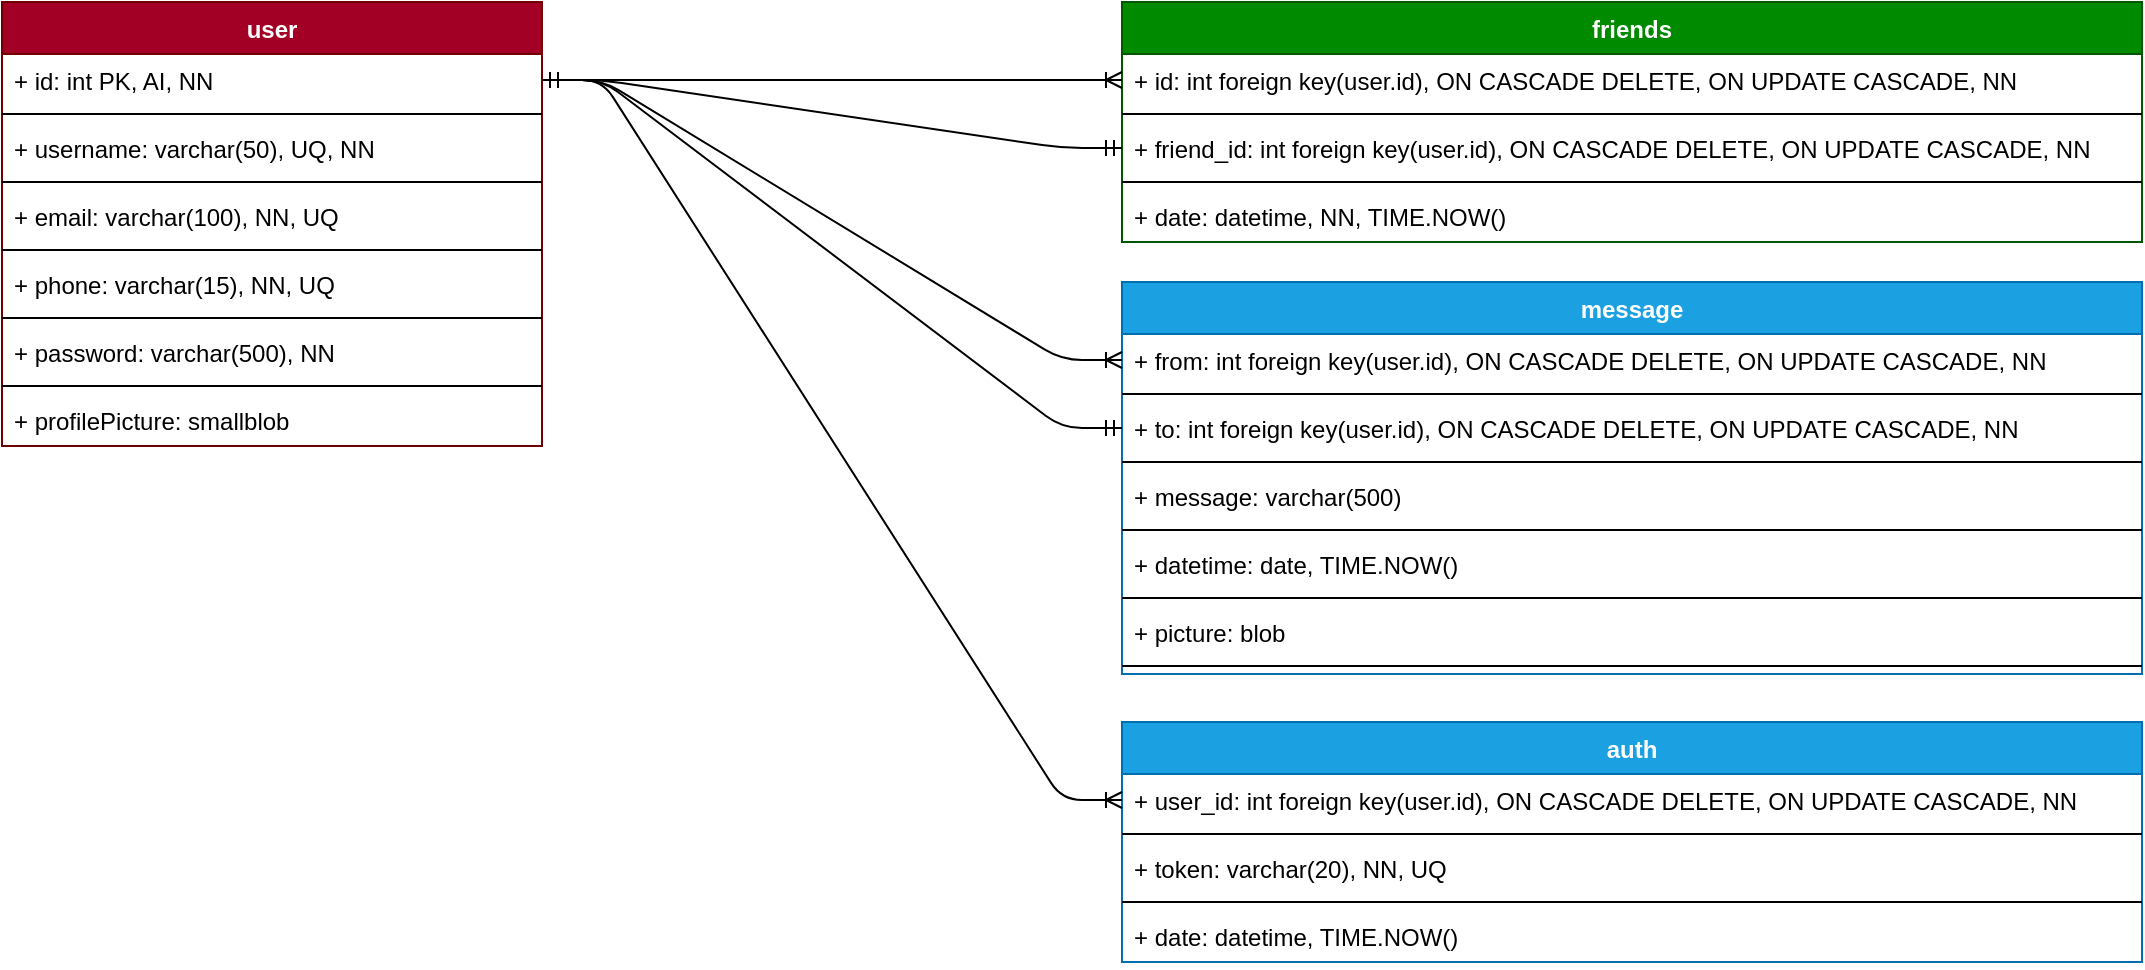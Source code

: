 <mxfile version="14.5.1" type="device"><diagram id="z9KqkHIASBmrwXzQwmfz" name="Page-1"><mxGraphModel dx="1422" dy="822" grid="1" gridSize="10" guides="1" tooltips="1" connect="1" arrows="1" fold="1" page="1" pageScale="1" pageWidth="850" pageHeight="1100" math="0" shadow="0"><root><mxCell id="0"/><mxCell id="1" parent="0"/><mxCell id="UNdPOp5WZqFR6nAGKUIg-10" value="user" style="swimlane;fontStyle=1;align=center;verticalAlign=top;childLayout=stackLayout;horizontal=1;startSize=26;horizontalStack=0;resizeParent=1;resizeParentMax=0;resizeLast=0;collapsible=1;marginBottom=0;fillColor=#a20025;strokeColor=#6F0000;fontColor=#ffffff;" vertex="1" parent="1"><mxGeometry x="90" y="420" width="270" height="222" as="geometry"/></mxCell><mxCell id="UNdPOp5WZqFR6nAGKUIg-11" value="+ id: int PK, AI, NN" style="text;strokeColor=none;fillColor=none;align=left;verticalAlign=top;spacingLeft=4;spacingRight=4;overflow=hidden;rotatable=0;points=[[0,0.5],[1,0.5]];portConstraint=eastwest;" vertex="1" parent="UNdPOp5WZqFR6nAGKUIg-10"><mxGeometry y="26" width="270" height="26" as="geometry"/></mxCell><mxCell id="UNdPOp5WZqFR6nAGKUIg-12" value="" style="line;strokeWidth=1;fillColor=none;align=left;verticalAlign=middle;spacingTop=-1;spacingLeft=3;spacingRight=3;rotatable=0;labelPosition=right;points=[];portConstraint=eastwest;" vertex="1" parent="UNdPOp5WZqFR6nAGKUIg-10"><mxGeometry y="52" width="270" height="8" as="geometry"/></mxCell><mxCell id="UNdPOp5WZqFR6nAGKUIg-13" value="+ username: varchar(50), UQ, NN" style="text;strokeColor=none;fillColor=none;align=left;verticalAlign=top;spacingLeft=4;spacingRight=4;overflow=hidden;rotatable=0;points=[[0,0.5],[1,0.5]];portConstraint=eastwest;" vertex="1" parent="UNdPOp5WZqFR6nAGKUIg-10"><mxGeometry y="60" width="270" height="26" as="geometry"/></mxCell><mxCell id="UNdPOp5WZqFR6nAGKUIg-23" value="" style="line;strokeWidth=1;fillColor=none;align=left;verticalAlign=middle;spacingTop=-1;spacingLeft=3;spacingRight=3;rotatable=0;labelPosition=right;points=[];portConstraint=eastwest;" vertex="1" parent="UNdPOp5WZqFR6nAGKUIg-10"><mxGeometry y="86" width="270" height="8" as="geometry"/></mxCell><mxCell id="UNdPOp5WZqFR6nAGKUIg-21" value="+ email: varchar(100), NN, UQ" style="text;strokeColor=none;fillColor=none;align=left;verticalAlign=top;spacingLeft=4;spacingRight=4;overflow=hidden;rotatable=0;points=[[0,0.5],[1,0.5]];portConstraint=eastwest;" vertex="1" parent="UNdPOp5WZqFR6nAGKUIg-10"><mxGeometry y="94" width="270" height="26" as="geometry"/></mxCell><mxCell id="UNdPOp5WZqFR6nAGKUIg-16" value="" style="line;strokeWidth=1;fillColor=none;align=left;verticalAlign=middle;spacingTop=-1;spacingLeft=3;spacingRight=3;rotatable=0;labelPosition=right;points=[];portConstraint=eastwest;" vertex="1" parent="UNdPOp5WZqFR6nAGKUIg-10"><mxGeometry y="120" width="270" height="8" as="geometry"/></mxCell><mxCell id="UNdPOp5WZqFR6nAGKUIg-25" value="+ phone: varchar(15), NN, UQ" style="text;strokeColor=none;fillColor=none;align=left;verticalAlign=top;spacingLeft=4;spacingRight=4;overflow=hidden;rotatable=0;points=[[0,0.5],[1,0.5]];portConstraint=eastwest;" vertex="1" parent="UNdPOp5WZqFR6nAGKUIg-10"><mxGeometry y="128" width="270" height="26" as="geometry"/></mxCell><mxCell id="UNdPOp5WZqFR6nAGKUIg-24" value="" style="line;strokeWidth=1;fillColor=none;align=left;verticalAlign=middle;spacingTop=-1;spacingLeft=3;spacingRight=3;rotatable=0;labelPosition=right;points=[];portConstraint=eastwest;" vertex="1" parent="UNdPOp5WZqFR6nAGKUIg-10"><mxGeometry y="154" width="270" height="8" as="geometry"/></mxCell><mxCell id="UNdPOp5WZqFR6nAGKUIg-15" value="+ password: varchar(500), NN" style="text;strokeColor=none;fillColor=none;align=left;verticalAlign=top;spacingLeft=4;spacingRight=4;overflow=hidden;rotatable=0;points=[[0,0.5],[1,0.5]];portConstraint=eastwest;" vertex="1" parent="UNdPOp5WZqFR6nAGKUIg-10"><mxGeometry y="162" width="270" height="26" as="geometry"/></mxCell><mxCell id="UNdPOp5WZqFR6nAGKUIg-20" value="" style="line;strokeWidth=1;fillColor=none;align=left;verticalAlign=middle;spacingTop=-1;spacingLeft=3;spacingRight=3;rotatable=0;labelPosition=right;points=[];portConstraint=eastwest;" vertex="1" parent="UNdPOp5WZqFR6nAGKUIg-10"><mxGeometry y="188" width="270" height="8" as="geometry"/></mxCell><mxCell id="UNdPOp5WZqFR6nAGKUIg-19" value="+ profilePicture: smallblob" style="text;strokeColor=none;fillColor=none;align=left;verticalAlign=top;spacingLeft=4;spacingRight=4;overflow=hidden;rotatable=0;points=[[0,0.5],[1,0.5]];portConstraint=eastwest;" vertex="1" parent="UNdPOp5WZqFR6nAGKUIg-10"><mxGeometry y="196" width="270" height="26" as="geometry"/></mxCell><mxCell id="UNdPOp5WZqFR6nAGKUIg-26" value="friends" style="swimlane;fontStyle=1;align=center;verticalAlign=top;childLayout=stackLayout;horizontal=1;startSize=26;horizontalStack=0;resizeParent=1;resizeParentMax=0;resizeLast=0;collapsible=1;marginBottom=0;fillColor=#008a00;strokeColor=#005700;fontColor=#ffffff;" vertex="1" parent="1"><mxGeometry x="650" y="420" width="510" height="120" as="geometry"/></mxCell><mxCell id="UNdPOp5WZqFR6nAGKUIg-27" value="+ id: int foreign key(user.id), ON CASCADE DELETE, ON UPDATE CASCADE, NN" style="text;strokeColor=none;fillColor=none;align=left;verticalAlign=top;spacingLeft=4;spacingRight=4;overflow=hidden;rotatable=0;points=[[0,0.5],[1,0.5]];portConstraint=eastwest;" vertex="1" parent="UNdPOp5WZqFR6nAGKUIg-26"><mxGeometry y="26" width="510" height="26" as="geometry"/></mxCell><mxCell id="UNdPOp5WZqFR6nAGKUIg-28" value="" style="line;strokeWidth=1;fillColor=none;align=left;verticalAlign=middle;spacingTop=-1;spacingLeft=3;spacingRight=3;rotatable=0;labelPosition=right;points=[];portConstraint=eastwest;" vertex="1" parent="UNdPOp5WZqFR6nAGKUIg-26"><mxGeometry y="52" width="510" height="8" as="geometry"/></mxCell><mxCell id="UNdPOp5WZqFR6nAGKUIg-29" value="+ friend_id: int foreign key(user.id), ON CASCADE DELETE, ON UPDATE CASCADE, NN" style="text;strokeColor=none;fillColor=none;align=left;verticalAlign=top;spacingLeft=4;spacingRight=4;overflow=hidden;rotatable=0;points=[[0,0.5],[1,0.5]];portConstraint=eastwest;" vertex="1" parent="UNdPOp5WZqFR6nAGKUIg-26"><mxGeometry y="60" width="510" height="26" as="geometry"/></mxCell><mxCell id="UNdPOp5WZqFR6nAGKUIg-30" value="" style="line;strokeWidth=1;fillColor=none;align=left;verticalAlign=middle;spacingTop=-1;spacingLeft=3;spacingRight=3;rotatable=0;labelPosition=right;points=[];portConstraint=eastwest;" vertex="1" parent="UNdPOp5WZqFR6nAGKUIg-26"><mxGeometry y="86" width="510" height="8" as="geometry"/></mxCell><mxCell id="UNdPOp5WZqFR6nAGKUIg-31" value="+ date: datetime, NN, TIME.NOW()" style="text;strokeColor=none;fillColor=none;align=left;verticalAlign=top;spacingLeft=4;spacingRight=4;overflow=hidden;rotatable=0;points=[[0,0.5],[1,0.5]];portConstraint=eastwest;" vertex="1" parent="UNdPOp5WZqFR6nAGKUIg-26"><mxGeometry y="94" width="510" height="26" as="geometry"/></mxCell><mxCell id="UNdPOp5WZqFR6nAGKUIg-41" value="message" style="swimlane;fontStyle=1;align=center;verticalAlign=top;childLayout=stackLayout;horizontal=1;startSize=26;horizontalStack=0;resizeParent=1;resizeParentMax=0;resizeLast=0;collapsible=1;marginBottom=0;fillColor=#1ba1e2;strokeColor=#006EAF;fontColor=#ffffff;" vertex="1" parent="1"><mxGeometry x="650" y="560" width="510" height="196" as="geometry"/></mxCell><mxCell id="UNdPOp5WZqFR6nAGKUIg-44" value="+ from: int foreign key(user.id), ON CASCADE DELETE, ON UPDATE CASCADE, NN" style="text;strokeColor=none;fillColor=none;align=left;verticalAlign=top;spacingLeft=4;spacingRight=4;overflow=hidden;rotatable=0;points=[[0,0.5],[1,0.5]];portConstraint=eastwest;" vertex="1" parent="UNdPOp5WZqFR6nAGKUIg-41"><mxGeometry y="26" width="510" height="26" as="geometry"/></mxCell><mxCell id="UNdPOp5WZqFR6nAGKUIg-45" value="" style="line;strokeWidth=1;fillColor=none;align=left;verticalAlign=middle;spacingTop=-1;spacingLeft=3;spacingRight=3;rotatable=0;labelPosition=right;points=[];portConstraint=eastwest;" vertex="1" parent="UNdPOp5WZqFR6nAGKUIg-41"><mxGeometry y="52" width="510" height="8" as="geometry"/></mxCell><mxCell id="UNdPOp5WZqFR6nAGKUIg-46" value="+ to: int foreign key(user.id), ON CASCADE DELETE, ON UPDATE CASCADE, NN" style="text;strokeColor=none;fillColor=none;align=left;verticalAlign=top;spacingLeft=4;spacingRight=4;overflow=hidden;rotatable=0;points=[[0,0.5],[1,0.5]];portConstraint=eastwest;" vertex="1" parent="UNdPOp5WZqFR6nAGKUIg-41"><mxGeometry y="60" width="510" height="26" as="geometry"/></mxCell><mxCell id="UNdPOp5WZqFR6nAGKUIg-47" value="" style="line;strokeWidth=1;fillColor=none;align=left;verticalAlign=middle;spacingTop=-1;spacingLeft=3;spacingRight=3;rotatable=0;labelPosition=right;points=[];portConstraint=eastwest;" vertex="1" parent="UNdPOp5WZqFR6nAGKUIg-41"><mxGeometry y="86" width="510" height="8" as="geometry"/></mxCell><mxCell id="UNdPOp5WZqFR6nAGKUIg-48" value="+ message: varchar(500)" style="text;strokeColor=none;fillColor=none;align=left;verticalAlign=top;spacingLeft=4;spacingRight=4;overflow=hidden;rotatable=0;points=[[0,0.5],[1,0.5]];portConstraint=eastwest;" vertex="1" parent="UNdPOp5WZqFR6nAGKUIg-41"><mxGeometry y="94" width="510" height="26" as="geometry"/></mxCell><mxCell id="UNdPOp5WZqFR6nAGKUIg-49" value="" style="line;strokeWidth=1;fillColor=none;align=left;verticalAlign=middle;spacingTop=-1;spacingLeft=3;spacingRight=3;rotatable=0;labelPosition=right;points=[];portConstraint=eastwest;" vertex="1" parent="UNdPOp5WZqFR6nAGKUIg-41"><mxGeometry y="120" width="510" height="8" as="geometry"/></mxCell><mxCell id="UNdPOp5WZqFR6nAGKUIg-50" value="+ datetime: date, TIME.NOW()" style="text;strokeColor=none;fillColor=none;align=left;verticalAlign=top;spacingLeft=4;spacingRight=4;overflow=hidden;rotatable=0;points=[[0,0.5],[1,0.5]];portConstraint=eastwest;" vertex="1" parent="UNdPOp5WZqFR6nAGKUIg-41"><mxGeometry y="128" width="510" height="26" as="geometry"/></mxCell><mxCell id="UNdPOp5WZqFR6nAGKUIg-51" value="" style="line;strokeWidth=1;fillColor=none;align=left;verticalAlign=middle;spacingTop=-1;spacingLeft=3;spacingRight=3;rotatable=0;labelPosition=right;points=[];portConstraint=eastwest;" vertex="1" parent="UNdPOp5WZqFR6nAGKUIg-41"><mxGeometry y="154" width="510" height="8" as="geometry"/></mxCell><mxCell id="UNdPOp5WZqFR6nAGKUIg-52" value="+ picture: blob" style="text;strokeColor=none;fillColor=none;align=left;verticalAlign=top;spacingLeft=4;spacingRight=4;overflow=hidden;rotatable=0;points=[[0,0.5],[1,0.5]];portConstraint=eastwest;" vertex="1" parent="UNdPOp5WZqFR6nAGKUIg-41"><mxGeometry y="162" width="510" height="26" as="geometry"/></mxCell><mxCell id="UNdPOp5WZqFR6nAGKUIg-53" value="" style="line;strokeWidth=1;fillColor=none;align=left;verticalAlign=middle;spacingTop=-1;spacingLeft=3;spacingRight=3;rotatable=0;labelPosition=right;points=[];portConstraint=eastwest;" vertex="1" parent="UNdPOp5WZqFR6nAGKUIg-41"><mxGeometry y="188" width="510" height="8" as="geometry"/></mxCell><mxCell id="UNdPOp5WZqFR6nAGKUIg-56" value="" style="edgeStyle=entityRelationEdgeStyle;fontSize=12;html=1;endArrow=ERoneToMany;exitX=1;exitY=0.5;exitDx=0;exitDy=0;entryX=0;entryY=0.5;entryDx=0;entryDy=0;" edge="1" parent="1" source="UNdPOp5WZqFR6nAGKUIg-11" target="UNdPOp5WZqFR6nAGKUIg-27"><mxGeometry width="100" height="100" relative="1" as="geometry"><mxPoint x="580" y="680" as="sourcePoint"/><mxPoint x="680" y="580" as="targetPoint"/></mxGeometry></mxCell><mxCell id="UNdPOp5WZqFR6nAGKUIg-57" value="" style="edgeStyle=entityRelationEdgeStyle;fontSize=12;html=1;endArrow=ERmandOne;startArrow=ERmandOne;exitX=1;exitY=0.5;exitDx=0;exitDy=0;entryX=0;entryY=0.5;entryDx=0;entryDy=0;" edge="1" parent="1" source="UNdPOp5WZqFR6nAGKUIg-11" target="UNdPOp5WZqFR6nAGKUIg-29"><mxGeometry width="100" height="100" relative="1" as="geometry"><mxPoint x="580" y="680" as="sourcePoint"/><mxPoint x="680" y="580" as="targetPoint"/></mxGeometry></mxCell><mxCell id="UNdPOp5WZqFR6nAGKUIg-58" value="" style="edgeStyle=entityRelationEdgeStyle;fontSize=12;html=1;endArrow=ERoneToMany;exitX=1;exitY=0.5;exitDx=0;exitDy=0;entryX=0;entryY=0.5;entryDx=0;entryDy=0;" edge="1" parent="1" source="UNdPOp5WZqFR6nAGKUIg-11" target="UNdPOp5WZqFR6nAGKUIg-44"><mxGeometry width="100" height="100" relative="1" as="geometry"><mxPoint x="580" y="680" as="sourcePoint"/><mxPoint x="480" y="610" as="targetPoint"/></mxGeometry></mxCell><mxCell id="UNdPOp5WZqFR6nAGKUIg-59" value="" style="edgeStyle=entityRelationEdgeStyle;fontSize=12;html=1;endArrow=ERmandOne;startArrow=ERmandOne;entryX=0;entryY=0.5;entryDx=0;entryDy=0;exitX=1;exitY=0.5;exitDx=0;exitDy=0;" edge="1" parent="1" source="UNdPOp5WZqFR6nAGKUIg-11" target="UNdPOp5WZqFR6nAGKUIg-46"><mxGeometry width="100" height="100" relative="1" as="geometry"><mxPoint x="580" y="680" as="sourcePoint"/><mxPoint x="680" y="580" as="targetPoint"/></mxGeometry></mxCell><mxCell id="UNdPOp5WZqFR6nAGKUIg-60" value="auth" style="swimlane;fontStyle=1;align=center;verticalAlign=top;childLayout=stackLayout;horizontal=1;startSize=26;horizontalStack=0;resizeParent=1;resizeParentMax=0;resizeLast=0;collapsible=1;marginBottom=0;fillColor=#1ba1e2;strokeColor=#006EAF;fontColor=#ffffff;" vertex="1" parent="1"><mxGeometry x="650" y="780" width="510" height="120" as="geometry"/></mxCell><mxCell id="UNdPOp5WZqFR6nAGKUIg-61" value="+ user_id: int foreign key(user.id), ON CASCADE DELETE, ON UPDATE CASCADE, NN" style="text;strokeColor=none;fillColor=none;align=left;verticalAlign=top;spacingLeft=4;spacingRight=4;overflow=hidden;rotatable=0;points=[[0,0.5],[1,0.5]];portConstraint=eastwest;" vertex="1" parent="UNdPOp5WZqFR6nAGKUIg-60"><mxGeometry y="26" width="510" height="26" as="geometry"/></mxCell><mxCell id="UNdPOp5WZqFR6nAGKUIg-62" value="" style="line;strokeWidth=1;fillColor=none;align=left;verticalAlign=middle;spacingTop=-1;spacingLeft=3;spacingRight=3;rotatable=0;labelPosition=right;points=[];portConstraint=eastwest;" vertex="1" parent="UNdPOp5WZqFR6nAGKUIg-60"><mxGeometry y="52" width="510" height="8" as="geometry"/></mxCell><mxCell id="UNdPOp5WZqFR6nAGKUIg-63" value="+ token: varchar(20), NN, UQ" style="text;strokeColor=none;fillColor=none;align=left;verticalAlign=top;spacingLeft=4;spacingRight=4;overflow=hidden;rotatable=0;points=[[0,0.5],[1,0.5]];portConstraint=eastwest;" vertex="1" parent="UNdPOp5WZqFR6nAGKUIg-60"><mxGeometry y="60" width="510" height="26" as="geometry"/></mxCell><mxCell id="UNdPOp5WZqFR6nAGKUIg-64" value="" style="line;strokeWidth=1;fillColor=none;align=left;verticalAlign=middle;spacingTop=-1;spacingLeft=3;spacingRight=3;rotatable=0;labelPosition=right;points=[];portConstraint=eastwest;" vertex="1" parent="UNdPOp5WZqFR6nAGKUIg-60"><mxGeometry y="86" width="510" height="8" as="geometry"/></mxCell><mxCell id="UNdPOp5WZqFR6nAGKUIg-65" value="+ date: datetime, TIME.NOW()" style="text;strokeColor=none;fillColor=none;align=left;verticalAlign=top;spacingLeft=4;spacingRight=4;overflow=hidden;rotatable=0;points=[[0,0.5],[1,0.5]];portConstraint=eastwest;" vertex="1" parent="UNdPOp5WZqFR6nAGKUIg-60"><mxGeometry y="94" width="510" height="26" as="geometry"/></mxCell><mxCell id="UNdPOp5WZqFR6nAGKUIg-71" value="" style="edgeStyle=entityRelationEdgeStyle;fontSize=12;html=1;endArrow=ERoneToMany;exitX=1;exitY=0.5;exitDx=0;exitDy=0;" edge="1" parent="1" source="UNdPOp5WZqFR6nAGKUIg-11" target="UNdPOp5WZqFR6nAGKUIg-61"><mxGeometry width="100" height="100" relative="1" as="geometry"><mxPoint x="580" y="680" as="sourcePoint"/><mxPoint x="680" y="580" as="targetPoint"/></mxGeometry></mxCell></root></mxGraphModel></diagram></mxfile>